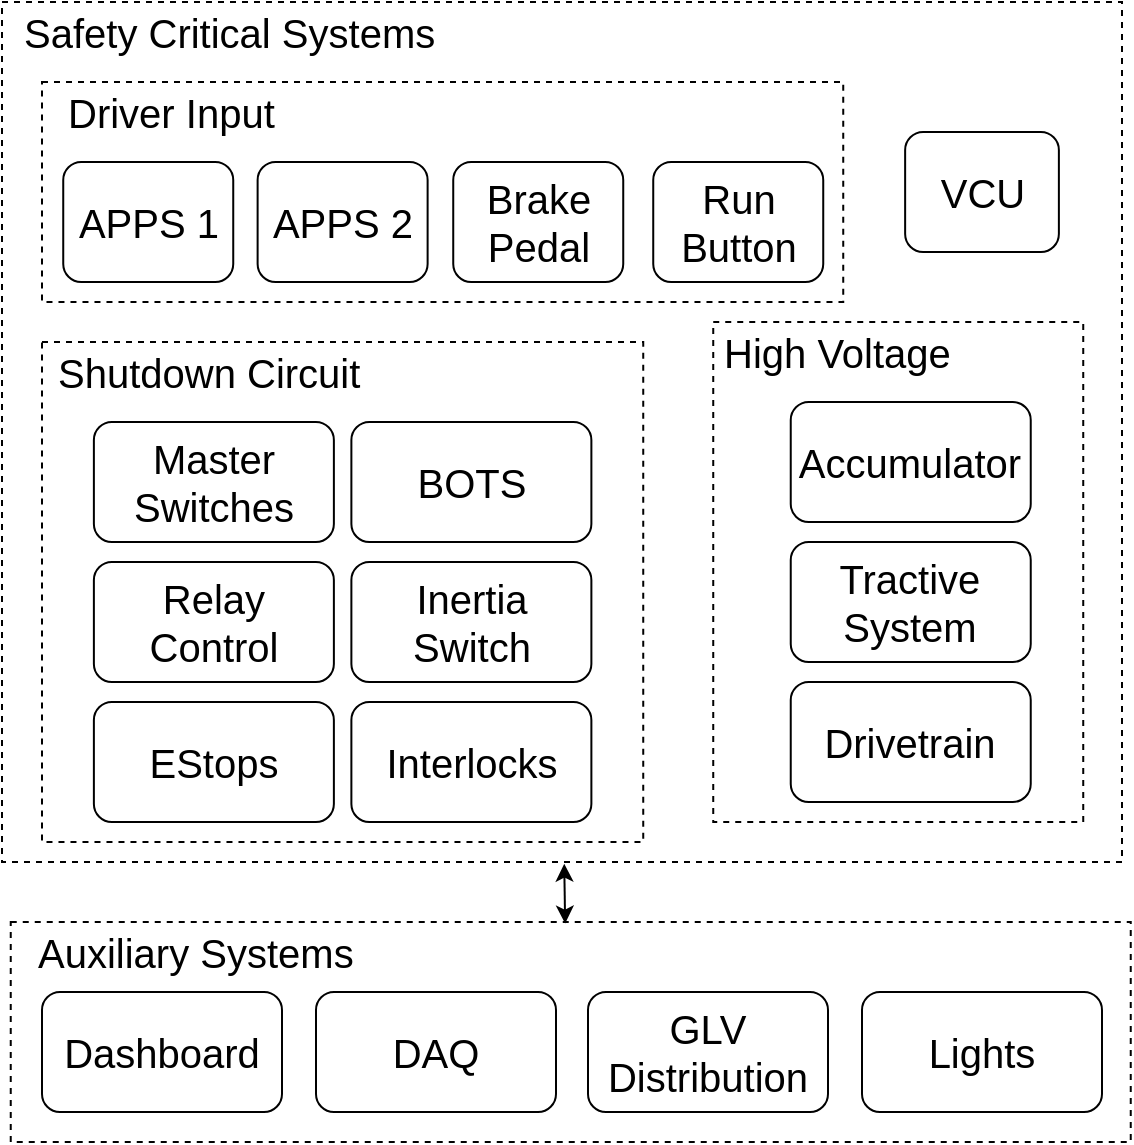 <mxfile version="20.6.0" type="github" pages="3">
  <diagram id="9Iz2JitJ7VRoUgazTb_r" name="High Level">
    <mxGraphModel dx="1497" dy="792" grid="1" gridSize="10" guides="1" tooltips="1" connect="1" arrows="1" fold="1" page="1" pageScale="1" pageWidth="850" pageHeight="1100" math="0" shadow="0">
      <root>
        <mxCell id="0" />
        <mxCell id="1" parent="0" />
        <mxCell id="ONevh3QhUTRrqRP_tkAR-36" value="" style="verticalLabelPosition=bottom;verticalAlign=top;html=1;shape=mxgraph.basic.rect;fillColor2=none;strokeWidth=1;size=20;indent=5;dashed=1;" parent="1" vertex="1">
          <mxGeometry x="44.37" y="500" width="560" height="110" as="geometry" />
        </mxCell>
        <mxCell id="ONevh3QhUTRrqRP_tkAR-1" value="" style="verticalLabelPosition=bottom;verticalAlign=top;html=1;shape=mxgraph.basic.rect;fillColor2=none;strokeWidth=1;size=20;indent=5;dashed=1;" parent="1" vertex="1">
          <mxGeometry x="40" y="40" width="560" height="430" as="geometry" />
        </mxCell>
        <mxCell id="ONevh3QhUTRrqRP_tkAR-43" value="" style="rounded=0;whiteSpace=wrap;html=1;fontSize=20;dashed=1;" parent="1" vertex="1">
          <mxGeometry x="395.62" y="200" width="185" height="250" as="geometry" />
        </mxCell>
        <mxCell id="ONevh3QhUTRrqRP_tkAR-2" value="&lt;div&gt;Safety Critical Systems&lt;/div&gt;" style="text;html=1;strokeColor=none;fillColor=none;align=left;verticalAlign=middle;whiteSpace=wrap;rounded=0;fontSize=20;" parent="1" vertex="1">
          <mxGeometry x="49.38" y="40" width="340" height="30" as="geometry" />
        </mxCell>
        <mxCell id="ONevh3QhUTRrqRP_tkAR-3" value="Drivetrain" style="rounded=1;whiteSpace=wrap;html=1;fontSize=20;" parent="1" vertex="1">
          <mxGeometry x="434.37" y="380" width="120" height="60" as="geometry" />
        </mxCell>
        <mxCell id="ONevh3QhUTRrqRP_tkAR-5" value="" style="rounded=0;whiteSpace=wrap;html=1;fontSize=20;dashed=1;" parent="1" vertex="1">
          <mxGeometry x="60" y="80" width="400.62" height="110" as="geometry" />
        </mxCell>
        <mxCell id="ONevh3QhUTRrqRP_tkAR-6" value="&lt;div&gt;Driver Input&lt;br&gt;&lt;/div&gt;" style="text;html=1;strokeColor=none;fillColor=none;align=left;verticalAlign=middle;whiteSpace=wrap;rounded=0;dashed=1;fontSize=20;" parent="1" vertex="1">
          <mxGeometry x="70.62" y="80" width="120" height="30" as="geometry" />
        </mxCell>
        <mxCell id="ONevh3QhUTRrqRP_tkAR-7" value="&lt;div&gt;APPS 1&lt;/div&gt;" style="rounded=1;whiteSpace=wrap;html=1;fontSize=20;" parent="1" vertex="1">
          <mxGeometry x="70.62" y="120" width="85" height="60" as="geometry" />
        </mxCell>
        <mxCell id="ONevh3QhUTRrqRP_tkAR-8" value="&lt;div&gt;APPS 2&lt;/div&gt;" style="rounded=1;whiteSpace=wrap;html=1;fontSize=20;" parent="1" vertex="1">
          <mxGeometry x="167.81" y="120" width="85" height="60" as="geometry" />
        </mxCell>
        <mxCell id="ONevh3QhUTRrqRP_tkAR-9" value="Brake Pedal" style="rounded=1;whiteSpace=wrap;html=1;fontSize=20;" parent="1" vertex="1">
          <mxGeometry x="265.62" y="120" width="85" height="60" as="geometry" />
        </mxCell>
        <mxCell id="ONevh3QhUTRrqRP_tkAR-10" value="" style="rounded=0;whiteSpace=wrap;html=1;fontSize=20;dashed=1;" parent="1" vertex="1">
          <mxGeometry x="60" y="210" width="300.62" height="250" as="geometry" />
        </mxCell>
        <mxCell id="ONevh3QhUTRrqRP_tkAR-11" value="&lt;div&gt;Accumulator&lt;/div&gt;" style="rounded=1;whiteSpace=wrap;html=1;fontSize=20;" parent="1" vertex="1">
          <mxGeometry x="434.37" y="240" width="120" height="60" as="geometry" />
        </mxCell>
        <mxCell id="ONevh3QhUTRrqRP_tkAR-15" value="Shutdown Circuit" style="text;html=1;strokeColor=none;fillColor=none;align=left;verticalAlign=middle;whiteSpace=wrap;rounded=0;fontSize=20;" parent="1" vertex="1">
          <mxGeometry x="66.25" y="210" width="185" height="30" as="geometry" />
        </mxCell>
        <mxCell id="ONevh3QhUTRrqRP_tkAR-19" value="BOTS" style="rounded=1;whiteSpace=wrap;html=1;fontSize=20;" parent="1" vertex="1">
          <mxGeometry x="214.69" y="250" width="120" height="60" as="geometry" />
        </mxCell>
        <mxCell id="ONevh3QhUTRrqRP_tkAR-22" value="&lt;div&gt;EStops&lt;/div&gt;" style="rounded=1;whiteSpace=wrap;html=1;fontSize=20;" parent="1" vertex="1">
          <mxGeometry x="85.94" y="390" width="120" height="60" as="geometry" />
        </mxCell>
        <mxCell id="ONevh3QhUTRrqRP_tkAR-23" value="&lt;div&gt;Master&lt;/div&gt;&lt;div&gt;Switches&lt;/div&gt;" style="rounded=1;whiteSpace=wrap;html=1;fontSize=20;" parent="1" vertex="1">
          <mxGeometry x="85.94" y="250" width="120" height="60" as="geometry" />
        </mxCell>
        <mxCell id="ONevh3QhUTRrqRP_tkAR-24" value="Tractive System" style="rounded=1;whiteSpace=wrap;html=1;fontSize=20;" parent="1" vertex="1">
          <mxGeometry x="434.37" y="310" width="120" height="60" as="geometry" />
        </mxCell>
        <mxCell id="ONevh3QhUTRrqRP_tkAR-27" value="Dashboard" style="rounded=1;whiteSpace=wrap;html=1;fontSize=20;" parent="1" vertex="1">
          <mxGeometry x="60" y="535" width="120" height="60" as="geometry" />
        </mxCell>
        <mxCell id="ONevh3QhUTRrqRP_tkAR-28" value="&lt;div&gt;DAQ&lt;/div&gt;" style="rounded=1;whiteSpace=wrap;html=1;fontSize=20;" parent="1" vertex="1">
          <mxGeometry x="197" y="535" width="120" height="60" as="geometry" />
        </mxCell>
        <mxCell id="ONevh3QhUTRrqRP_tkAR-29" value="&lt;div&gt;Relay&lt;/div&gt;&lt;div&gt;Control&lt;br&gt;&lt;/div&gt;" style="rounded=1;whiteSpace=wrap;html=1;strokeColor=#000000;fontSize=20;" parent="1" vertex="1">
          <mxGeometry x="85.94" y="320" width="120" height="60" as="geometry" />
        </mxCell>
        <mxCell id="ONevh3QhUTRrqRP_tkAR-34" value="&lt;div&gt;Inertia&lt;/div&gt;&lt;div&gt;Switch&lt;br&gt;&lt;/div&gt;" style="rounded=1;whiteSpace=wrap;html=1;strokeColor=#000000;fontSize=20;" parent="1" vertex="1">
          <mxGeometry x="214.69" y="320" width="120" height="60" as="geometry" />
        </mxCell>
        <mxCell id="ONevh3QhUTRrqRP_tkAR-35" value="Run Button" style="rounded=1;whiteSpace=wrap;html=1;fontSize=20;" parent="1" vertex="1">
          <mxGeometry x="365.62" y="120" width="85" height="60" as="geometry" />
        </mxCell>
        <mxCell id="ONevh3QhUTRrqRP_tkAR-38" value="Auxiliary Systems" style="text;html=1;strokeColor=none;fillColor=none;align=left;verticalAlign=middle;whiteSpace=wrap;rounded=0;fontSize=20;" parent="1" vertex="1">
          <mxGeometry x="55.62" y="500" width="340" height="30" as="geometry" />
        </mxCell>
        <mxCell id="ONevh3QhUTRrqRP_tkAR-39" value="" style="endArrow=classic;startArrow=classic;html=1;fontSize=20;curved=1;exitX=0.495;exitY=0.007;exitDx=0;exitDy=0;exitPerimeter=0;entryX=0.502;entryY=1.002;entryDx=0;entryDy=0;entryPerimeter=0;" parent="1" source="ONevh3QhUTRrqRP_tkAR-36" target="ONevh3QhUTRrqRP_tkAR-1" edge="1">
          <mxGeometry width="50" height="50" relative="1" as="geometry">
            <mxPoint x="280" y="470" as="sourcePoint" />
            <mxPoint x="330" y="420" as="targetPoint" />
          </mxGeometry>
        </mxCell>
        <mxCell id="ONevh3QhUTRrqRP_tkAR-40" value="GLV Distribution" style="rounded=1;whiteSpace=wrap;html=1;fontSize=20;" parent="1" vertex="1">
          <mxGeometry x="333" y="535" width="120" height="60" as="geometry" />
        </mxCell>
        <mxCell id="ONevh3QhUTRrqRP_tkAR-45" value="High Voltage" style="text;html=1;strokeColor=none;fillColor=none;align=left;verticalAlign=middle;whiteSpace=wrap;rounded=0;fontSize=20;" parent="1" vertex="1">
          <mxGeometry x="399.37" y="200" width="185" height="30" as="geometry" />
        </mxCell>
        <mxCell id="ONevh3QhUTRrqRP_tkAR-4" value="&lt;div&gt;VCU&lt;/div&gt;" style="rounded=1;whiteSpace=wrap;html=1;fontSize=20;" parent="1" vertex="1">
          <mxGeometry x="491.57" y="105" width="76.87" height="60" as="geometry" />
        </mxCell>
        <mxCell id="ONevh3QhUTRrqRP_tkAR-49" value="Interlocks" style="rounded=1;whiteSpace=wrap;html=1;strokeColor=#000000;fontSize=20;" parent="1" vertex="1">
          <mxGeometry x="214.69" y="390" width="120" height="60" as="geometry" />
        </mxCell>
        <mxCell id="Q0A8HcBJODPzJG3vyRWo-1" value="Lights" style="rounded=1;whiteSpace=wrap;html=1;fontSize=20;" vertex="1" parent="1">
          <mxGeometry x="470" y="535" width="120" height="60" as="geometry" />
        </mxCell>
      </root>
    </mxGraphModel>
  </diagram>
  <diagram id="HexKnMdJTSTLcmLmq_Q6" name="High Voltage">
    <mxGraphModel dx="1778" dy="940" grid="1" gridSize="10" guides="1" tooltips="1" connect="1" arrows="1" fold="1" page="1" pageScale="1" pageWidth="850" pageHeight="1100" math="0" shadow="0">
      <root>
        <mxCell id="0" />
        <mxCell id="1" parent="0" />
        <mxCell id="xjIdUlYSyLXy0_RaLeCO-1" value="" style="rounded=0;whiteSpace=wrap;html=1;labelBackgroundColor=#;fontSize=20;" vertex="1" parent="1">
          <mxGeometry x="590" y="770" width="250" height="130" as="geometry" />
        </mxCell>
        <mxCell id="xjIdUlYSyLXy0_RaLeCO-2" value="" style="verticalLabelPosition=bottom;verticalAlign=top;html=1;shape=mxgraph.basic.rect;fillColor2=none;strokeWidth=1;size=20;indent=5;dashed=1;" vertex="1" parent="1">
          <mxGeometry x="38.75" y="40" width="801.25" height="700" as="geometry" />
        </mxCell>
        <mxCell id="xjIdUlYSyLXy0_RaLeCO-3" value="High Voltage Systems" style="text;html=1;strokeColor=none;fillColor=none;align=left;verticalAlign=middle;whiteSpace=wrap;rounded=0;fontSize=20;" vertex="1" parent="1">
          <mxGeometry x="50" y="40" width="340" height="30" as="geometry" />
        </mxCell>
        <mxCell id="xjIdUlYSyLXy0_RaLeCO-4" value="" style="rounded=0;whiteSpace=wrap;html=1;fontSize=20;dashed=1;" vertex="1" parent="1">
          <mxGeometry x="53.75" y="100" width="776.25" height="350" as="geometry" />
        </mxCell>
        <mxCell id="xjIdUlYSyLXy0_RaLeCO-5" value="Accumulator" style="text;html=1;strokeColor=none;fillColor=none;align=left;verticalAlign=middle;whiteSpace=wrap;rounded=0;fontSize=20;" vertex="1" parent="1">
          <mxGeometry x="60" y="100" width="185" height="30" as="geometry" />
        </mxCell>
        <mxCell id="xjIdUlYSyLXy0_RaLeCO-6" value="" style="rounded=0;whiteSpace=wrap;html=1;fontSize=20;dashed=1;" vertex="1" parent="1">
          <mxGeometry x="66.88" y="140" width="283.12" height="300" as="geometry" />
        </mxCell>
        <mxCell id="xjIdUlYSyLXy0_RaLeCO-7" value="" style="rounded=1;whiteSpace=wrap;html=1;fontSize=20;" vertex="1" parent="1">
          <mxGeometry x="73.44" y="170" width="120" height="210" as="geometry" />
        </mxCell>
        <mxCell id="xjIdUlYSyLXy0_RaLeCO-8" value="" style="rounded=1;whiteSpace=wrap;html=1;fontSize=20;" vertex="1" parent="1">
          <mxGeometry x="103.44" y="180" width="120" height="210" as="geometry" />
        </mxCell>
        <mxCell id="xjIdUlYSyLXy0_RaLeCO-9" value="" style="rounded=1;whiteSpace=wrap;html=1;fontSize=20;" vertex="1" parent="1">
          <mxGeometry x="131.88" y="190" width="120" height="210" as="geometry" />
        </mxCell>
        <mxCell id="xjIdUlYSyLXy0_RaLeCO-10" value="" style="rounded=1;whiteSpace=wrap;html=1;fontSize=20;" vertex="1" parent="1">
          <mxGeometry x="163.44" y="200" width="120" height="210" as="geometry" />
        </mxCell>
        <mxCell id="xjIdUlYSyLXy0_RaLeCO-11" value="" style="rounded=1;whiteSpace=wrap;html=1;fontSize=20;" vertex="1" parent="1">
          <mxGeometry x="193.44" y="210" width="120" height="210" as="geometry" />
        </mxCell>
        <mxCell id="xjIdUlYSyLXy0_RaLeCO-12" value="" style="rounded=1;whiteSpace=wrap;html=1;fontSize=20;" vertex="1" parent="1">
          <mxGeometry x="223.44" y="220" width="120" height="210" as="geometry" />
        </mxCell>
        <mxCell id="xjIdUlYSyLXy0_RaLeCO-13" value="&lt;div&gt;Voltages,&lt;/div&gt;&lt;div&gt;Temps,&lt;/div&gt;&lt;div&gt;Cells&lt;br&gt;&lt;/div&gt;" style="text;html=1;strokeColor=none;fillColor=none;align=center;verticalAlign=middle;whiteSpace=wrap;rounded=0;fontSize=20;" vertex="1" parent="1">
          <mxGeometry x="258.44" y="370" width="60" height="30" as="geometry" />
        </mxCell>
        <mxCell id="xjIdUlYSyLXy0_RaLeCO-14" value="Segments" style="text;html=1;strokeColor=none;fillColor=none;align=left;verticalAlign=middle;whiteSpace=wrap;rounded=0;fontSize=20;" vertex="1" parent="1">
          <mxGeometry x="70.94" y="140" width="185" height="30" as="geometry" />
        </mxCell>
        <mxCell id="xjIdUlYSyLXy0_RaLeCO-15" value="&lt;div&gt;Comms,&lt;/div&gt;&lt;div&gt;Cooling&lt;br&gt;&lt;/div&gt;" style="text;html=1;strokeColor=none;fillColor=none;align=center;verticalAlign=middle;whiteSpace=wrap;rounded=0;fontSize=20;" vertex="1" parent="1">
          <mxGeometry x="253.44" y="250" width="60" height="30" as="geometry" />
        </mxCell>
        <mxCell id="xjIdUlYSyLXy0_RaLeCO-16" value="" style="endArrow=none;html=1;rounded=0;fontSize=20;strokeColor=#0000FF;exitX=0.84;exitY=0.002;exitDx=0;exitDy=0;exitPerimeter=0;" edge="1" parent="1" source="xjIdUlYSyLXy0_RaLeCO-71">
          <mxGeometry width="50" height="50" relative="1" as="geometry">
            <mxPoint x="410" y="760" as="sourcePoint" />
            <mxPoint x="410" y="20" as="targetPoint" />
          </mxGeometry>
        </mxCell>
        <mxCell id="xjIdUlYSyLXy0_RaLeCO-17" value="" style="endArrow=none;html=1;rounded=0;fontSize=20;strokeColor=#0000FF;" edge="1" parent="1">
          <mxGeometry width="50" height="50" relative="1" as="geometry">
            <mxPoint x="810" y="884.37" as="sourcePoint" />
            <mxPoint x="730" y="884.37" as="targetPoint" />
          </mxGeometry>
        </mxCell>
        <mxCell id="xjIdUlYSyLXy0_RaLeCO-18" value="CANBus" style="text;html=1;strokeColor=none;fillColor=none;align=left;verticalAlign=middle;whiteSpace=wrap;rounded=0;labelBackgroundColor=#;fontSize=20;" vertex="1" parent="1">
          <mxGeometry x="610" y="870" width="60" height="30" as="geometry" />
        </mxCell>
        <mxCell id="xjIdUlYSyLXy0_RaLeCO-19" value="&lt;div align=&quot;left&quot;&gt;Legend&lt;/div&gt;" style="text;html=1;strokeColor=none;fillColor=none;align=left;verticalAlign=middle;whiteSpace=wrap;rounded=0;labelBackgroundColor=#;fontSize=20;" vertex="1" parent="1">
          <mxGeometry x="590" y="740" width="60" height="30" as="geometry" />
        </mxCell>
        <mxCell id="xjIdUlYSyLXy0_RaLeCO-20" value="" style="endArrow=classic;startArrow=classic;html=1;rounded=0;strokeColor=#0000FF;fontSize=20;exitX=1;exitY=0.25;exitDx=0;exitDy=0;" edge="1" parent="1" source="xjIdUlYSyLXy0_RaLeCO-12">
          <mxGeometry width="50" height="50" relative="1" as="geometry">
            <mxPoint x="350" y="610" as="sourcePoint" />
            <mxPoint x="410" y="273" as="targetPoint" />
          </mxGeometry>
        </mxCell>
        <mxCell id="xjIdUlYSyLXy0_RaLeCO-21" value="" style="endArrow=none;html=1;rounded=0;fontSize=20;strokeColor=#00FF00;" edge="1" parent="1">
          <mxGeometry width="50" height="50" relative="1" as="geometry">
            <mxPoint x="810" y="864.37" as="sourcePoint" />
            <mxPoint x="730" y="864.37" as="targetPoint" />
          </mxGeometry>
        </mxCell>
        <mxCell id="xjIdUlYSyLXy0_RaLeCO-22" value="GLV" style="text;html=1;strokeColor=none;fillColor=none;align=left;verticalAlign=middle;whiteSpace=wrap;rounded=0;labelBackgroundColor=#;fontSize=20;" vertex="1" parent="1">
          <mxGeometry x="610" y="850" width="60" height="30" as="geometry" />
        </mxCell>
        <mxCell id="xjIdUlYSyLXy0_RaLeCO-23" value="" style="endArrow=none;html=1;rounded=0;fontSize=20;strokeColor=#FF8000;" edge="1" parent="1">
          <mxGeometry width="50" height="50" relative="1" as="geometry">
            <mxPoint x="810" y="844.37" as="sourcePoint" />
            <mxPoint x="730" y="844.37" as="targetPoint" />
          </mxGeometry>
        </mxCell>
        <mxCell id="xjIdUlYSyLXy0_RaLeCO-24" value="HV" style="text;html=1;strokeColor=none;fillColor=none;align=left;verticalAlign=middle;whiteSpace=wrap;rounded=0;labelBackgroundColor=#;fontSize=20;" vertex="1" parent="1">
          <mxGeometry x="610" y="830" width="60" height="30" as="geometry" />
        </mxCell>
        <mxCell id="xjIdUlYSyLXy0_RaLeCO-25" value="" style="endArrow=none;html=1;rounded=0;fontSize=20;strokeColor=#000000;" edge="1" parent="1">
          <mxGeometry width="50" height="50" relative="1" as="geometry">
            <mxPoint x="810" y="804.67" as="sourcePoint" />
            <mxPoint x="730" y="804.67" as="targetPoint" />
          </mxGeometry>
        </mxCell>
        <mxCell id="xjIdUlYSyLXy0_RaLeCO-26" value="&lt;div&gt;Analog/&lt;/div&gt;&lt;div&gt;Digital&lt;/div&gt;" style="text;html=1;strokeColor=none;fillColor=none;align=left;verticalAlign=middle;whiteSpace=wrap;rounded=0;labelBackgroundColor=#;fontSize=20;" vertex="1" parent="1">
          <mxGeometry x="610" y="790" width="60" height="30" as="geometry" />
        </mxCell>
        <mxCell id="xjIdUlYSyLXy0_RaLeCO-27" value="" style="endArrow=none;html=1;rounded=0;fontSize=20;strokeColor=#00FF00;exitX=0.887;exitY=0.002;exitDx=0;exitDy=0;exitPerimeter=0;" edge="1" parent="1" source="xjIdUlYSyLXy0_RaLeCO-71">
          <mxGeometry width="50" height="50" relative="1" as="geometry">
            <mxPoint x="430" y="760" as="sourcePoint" />
            <mxPoint x="430" y="20" as="targetPoint" />
          </mxGeometry>
        </mxCell>
        <mxCell id="xjIdUlYSyLXy0_RaLeCO-28" value="" style="rounded=0;whiteSpace=wrap;html=1;fontSize=20;dashed=1;" vertex="1" parent="1">
          <mxGeometry x="470" y="240" width="350" height="190" as="geometry" />
        </mxCell>
        <mxCell id="xjIdUlYSyLXy0_RaLeCO-29" value="&lt;div&gt;HV Enclosure&lt;/div&gt;" style="text;html=1;strokeColor=none;fillColor=none;align=left;verticalAlign=middle;whiteSpace=wrap;rounded=0;fontSize=20;" vertex="1" parent="1">
          <mxGeometry x="476.56" y="241" width="185" height="30" as="geometry" />
        </mxCell>
        <mxCell id="xjIdUlYSyLXy0_RaLeCO-30" value="" style="rounded=0;whiteSpace=wrap;html=1;fontSize=20;dashed=1;" vertex="1" parent="1">
          <mxGeometry x="470" y="120" width="350" height="110" as="geometry" />
        </mxCell>
        <mxCell id="xjIdUlYSyLXy0_RaLeCO-31" value="Control Systems" style="text;html=1;strokeColor=none;fillColor=none;align=left;verticalAlign=middle;whiteSpace=wrap;rounded=0;fontSize=20;" vertex="1" parent="1">
          <mxGeometry x="476.56" y="120" width="185" height="30" as="geometry" />
        </mxCell>
        <mxCell id="xjIdUlYSyLXy0_RaLeCO-32" value="" style="endArrow=none;html=1;rounded=0;fontSize=20;strokeColor=#FF8000;entryX=1;entryY=0.75;entryDx=0;entryDy=0;exitX=-0.002;exitY=0.719;exitDx=0;exitDy=0;exitPerimeter=0;" edge="1" parent="1" source="xjIdUlYSyLXy0_RaLeCO-28" target="xjIdUlYSyLXy0_RaLeCO-12">
          <mxGeometry width="50" height="50" relative="1" as="geometry">
            <mxPoint x="580" y="690.0" as="sourcePoint" />
            <mxPoint x="500" y="690.0" as="targetPoint" />
          </mxGeometry>
        </mxCell>
        <mxCell id="xjIdUlYSyLXy0_RaLeCO-33" value="Connector" style="rounded=1;whiteSpace=wrap;html=1;labelBackgroundColor=#;fontSize=20;" vertex="1" parent="1">
          <mxGeometry x="585" y="410" width="120" height="61" as="geometry" />
        </mxCell>
        <mxCell id="xjIdUlYSyLXy0_RaLeCO-34" value="&lt;div&gt;AIRS&lt;/div&gt;" style="rounded=1;whiteSpace=wrap;html=1;labelBackgroundColor=#;fontSize=20;" vertex="1" parent="1">
          <mxGeometry x="504.53" y="289.5" width="120" height="50" as="geometry" />
        </mxCell>
        <mxCell id="xjIdUlYSyLXy0_RaLeCO-35" value="IMD" style="rounded=1;whiteSpace=wrap;html=1;labelBackgroundColor=#;fontSize=20;" vertex="1" parent="1">
          <mxGeometry x="640" y="185" width="70" height="95" as="geometry" />
        </mxCell>
        <mxCell id="xjIdUlYSyLXy0_RaLeCO-36" value="" style="endArrow=none;html=1;rounded=0;fontSize=20;strokeColor=#00FF00;entryX=1;entryY=0.203;entryDx=0;entryDy=0;entryPerimeter=0;" edge="1" parent="1" target="xjIdUlYSyLXy0_RaLeCO-12">
          <mxGeometry width="50" height="50" relative="1" as="geometry">
            <mxPoint x="430" y="263" as="sourcePoint" />
            <mxPoint x="343.44" y="264.23" as="targetPoint" />
          </mxGeometry>
        </mxCell>
        <mxCell id="xjIdUlYSyLXy0_RaLeCO-37" value="" style="endArrow=none;html=1;rounded=0;fontSize=20;strokeColor=#00FF00;exitX=-0.001;exitY=0.473;exitDx=0;exitDy=0;exitPerimeter=0;" edge="1" parent="1" source="xjIdUlYSyLXy0_RaLeCO-30">
          <mxGeometry width="50" height="50" relative="1" as="geometry">
            <mxPoint x="505" y="199.23" as="sourcePoint" />
            <mxPoint x="430" y="172" as="targetPoint" />
          </mxGeometry>
        </mxCell>
        <mxCell id="xjIdUlYSyLXy0_RaLeCO-38" value="&lt;div&gt;TSAL&lt;/div&gt;" style="rounded=1;whiteSpace=wrap;html=1;labelBackgroundColor=#;fontSize=20;" vertex="1" parent="1">
          <mxGeometry x="720" y="185" width="80" height="95" as="geometry" />
        </mxCell>
        <mxCell id="xjIdUlYSyLXy0_RaLeCO-39" value="" style="endArrow=none;html=1;rounded=0;fontSize=20;strokeColor=#000000;entryX=0.864;entryY=-0.001;entryDx=0;entryDy=0;entryPerimeter=0;" edge="1" parent="1" target="xjIdUlYSyLXy0_RaLeCO-71">
          <mxGeometry width="50" height="50" relative="1" as="geometry">
            <mxPoint x="420" y="20" as="sourcePoint" />
            <mxPoint x="420" y="760" as="targetPoint" />
          </mxGeometry>
        </mxCell>
        <mxCell id="xjIdUlYSyLXy0_RaLeCO-40" value="Precharge" style="rounded=1;whiteSpace=wrap;html=1;labelBackgroundColor=#;fontSize=20;" vertex="1" parent="1">
          <mxGeometry x="665.47" y="290.5" width="120" height="49" as="geometry" />
        </mxCell>
        <mxCell id="xjIdUlYSyLXy0_RaLeCO-41" value="BMS Boss" style="rounded=1;whiteSpace=wrap;html=1;labelBackgroundColor=#;fontSize=20;" vertex="1" parent="1">
          <mxGeometry x="490" y="160" width="140" height="60" as="geometry" />
        </mxCell>
        <mxCell id="xjIdUlYSyLXy0_RaLeCO-42" value="" style="endArrow=classic;startArrow=classic;html=1;rounded=0;strokeColor=#0000FF;fontSize=20;entryX=0;entryY=0.727;entryDx=0;entryDy=0;entryPerimeter=0;" edge="1" parent="1" target="xjIdUlYSyLXy0_RaLeCO-30">
          <mxGeometry width="50" height="50" relative="1" as="geometry">
            <mxPoint x="410" y="200" as="sourcePoint" />
            <mxPoint x="420" y="283" as="targetPoint" />
          </mxGeometry>
        </mxCell>
        <mxCell id="xjIdUlYSyLXy0_RaLeCO-43" value="" style="endArrow=classic;startArrow=classic;html=1;rounded=0;strokeColor=#000000;fontSize=20;" edge="1" parent="1">
          <mxGeometry width="50" height="50" relative="1" as="geometry">
            <mxPoint x="420" y="184.82" as="sourcePoint" />
            <mxPoint x="470" y="184.82" as="targetPoint" />
          </mxGeometry>
        </mxCell>
        <mxCell id="xjIdUlYSyLXy0_RaLeCO-44" value="" style="endArrow=classic;startArrow=classic;html=1;rounded=0;strokeColor=#000000;fontSize=20;" edge="1" parent="1">
          <mxGeometry width="50" height="50" relative="1" as="geometry">
            <mxPoint x="420" y="289.5" as="sourcePoint" />
            <mxPoint x="470" y="289.5" as="targetPoint" />
          </mxGeometry>
        </mxCell>
        <mxCell id="xjIdUlYSyLXy0_RaLeCO-45" value="Fuse" style="rounded=1;whiteSpace=wrap;html=1;labelBackgroundColor=#;fontSize=20;" vertex="1" parent="1">
          <mxGeometry x="504.53" y="350" width="120" height="50" as="geometry" />
        </mxCell>
        <mxCell id="xjIdUlYSyLXy0_RaLeCO-46" value="&lt;div&gt;Current&lt;/div&gt;&lt;div&gt;Sensor&lt;br&gt;&lt;/div&gt;" style="rounded=1;whiteSpace=wrap;html=1;labelBackgroundColor=#;fontSize=20;" vertex="1" parent="1">
          <mxGeometry x="665.47" y="350" width="120" height="49" as="geometry" />
        </mxCell>
        <mxCell id="xjIdUlYSyLXy0_RaLeCO-47" value="" style="rounded=0;whiteSpace=wrap;html=1;fontSize=20;dashed=1;" vertex="1" parent="1">
          <mxGeometry x="470" y="501" width="350" height="229" as="geometry" />
        </mxCell>
        <mxCell id="xjIdUlYSyLXy0_RaLeCO-48" value="Tractive System" style="text;html=1;strokeColor=none;fillColor=none;align=left;verticalAlign=middle;whiteSpace=wrap;rounded=0;fontSize=20;" vertex="1" parent="1">
          <mxGeometry x="476.56" y="501" width="185" height="30" as="geometry" />
        </mxCell>
        <mxCell id="xjIdUlYSyLXy0_RaLeCO-49" value="" style="rounded=0;whiteSpace=wrap;html=1;fontSize=20;dashed=1;" vertex="1" parent="1">
          <mxGeometry x="60" y="509.5" width="311.56" height="210" as="geometry" />
        </mxCell>
        <mxCell id="xjIdUlYSyLXy0_RaLeCO-50" value="Drivetrain" style="text;html=1;strokeColor=none;fillColor=none;align=left;verticalAlign=middle;whiteSpace=wrap;rounded=0;fontSize=20;" vertex="1" parent="1">
          <mxGeometry x="66.88" y="510.5" width="185" height="30" as="geometry" />
        </mxCell>
        <mxCell id="xjIdUlYSyLXy0_RaLeCO-51" value="Cascadia PM100DXR" style="rounded=1;whiteSpace=wrap;html=1;labelBackgroundColor=#;fontSize=20;" vertex="1" parent="1">
          <mxGeometry x="70.94" y="549.5" width="289.06" height="60" as="geometry" />
        </mxCell>
        <mxCell id="xjIdUlYSyLXy0_RaLeCO-52" value="Emrax 208M" style="rounded=1;whiteSpace=wrap;html=1;labelBackgroundColor=#;fontSize=20;" vertex="1" parent="1">
          <mxGeometry x="70.94" y="649.5" width="289.06" height="60" as="geometry" />
        </mxCell>
        <mxCell id="xjIdUlYSyLXy0_RaLeCO-53" value="" style="endArrow=none;html=1;rounded=0;fontSize=20;strokeColor=#FF8000;entryX=0.5;entryY=1;entryDx=0;entryDy=0;exitX=0.5;exitY=0;exitDx=0;exitDy=0;" edge="1" parent="1" source="xjIdUlYSyLXy0_RaLeCO-52" target="xjIdUlYSyLXy0_RaLeCO-51">
          <mxGeometry width="50" height="50" relative="1" as="geometry">
            <mxPoint x="293.44" y="629.5" as="sourcePoint" />
            <mxPoint x="213.44" y="629.5" as="targetPoint" />
          </mxGeometry>
        </mxCell>
        <mxCell id="xjIdUlYSyLXy0_RaLeCO-54" value="" style="endArrow=none;html=1;rounded=0;fontSize=20;strokeColor=#FF8000;entryX=0.25;entryY=1;entryDx=0;entryDy=0;exitX=0.25;exitY=0;exitDx=0;exitDy=0;" edge="1" parent="1" source="xjIdUlYSyLXy0_RaLeCO-52" target="xjIdUlYSyLXy0_RaLeCO-51">
          <mxGeometry width="50" height="50" relative="1" as="geometry">
            <mxPoint x="152.2" y="649.5" as="sourcePoint" />
            <mxPoint x="152.2" y="609.5" as="targetPoint" />
          </mxGeometry>
        </mxCell>
        <mxCell id="xjIdUlYSyLXy0_RaLeCO-55" value="" style="endArrow=none;html=1;rounded=0;fontSize=20;strokeColor=#000000;exitX=0.938;exitY=0.008;exitDx=0;exitDy=0;exitPerimeter=0;" edge="1" parent="1" source="xjIdUlYSyLXy0_RaLeCO-52">
          <mxGeometry width="50" height="50" relative="1" as="geometry">
            <mxPoint x="371.56" y="789.5" as="sourcePoint" />
            <mxPoint x="342.0" y="609.5" as="targetPoint" />
          </mxGeometry>
        </mxCell>
        <mxCell id="xjIdUlYSyLXy0_RaLeCO-56" value="" style="endArrow=none;html=1;rounded=0;fontSize=20;strokeColor=#FF8000;entryX=0.75;entryY=1;entryDx=0;entryDy=0;exitX=0.75;exitY=0;exitDx=0;exitDy=0;" edge="1" parent="1" source="xjIdUlYSyLXy0_RaLeCO-52" target="xjIdUlYSyLXy0_RaLeCO-51">
          <mxGeometry width="50" height="50" relative="1" as="geometry">
            <mxPoint x="225.47" y="659.5" as="sourcePoint" />
            <mxPoint x="225.47" y="619.5" as="targetPoint" />
          </mxGeometry>
        </mxCell>
        <mxCell id="xjIdUlYSyLXy0_RaLeCO-57" value="" style="endArrow=classic;startArrow=classic;html=1;rounded=0;strokeColor=#0000FF;fontSize=20;exitX=1;exitY=0.5;exitDx=0;exitDy=0;" edge="1" parent="1" source="xjIdUlYSyLXy0_RaLeCO-51">
          <mxGeometry width="50" height="50" relative="1" as="geometry">
            <mxPoint x="353.44" y="322.0" as="sourcePoint" />
            <mxPoint x="410" y="579.5" as="targetPoint" />
          </mxGeometry>
        </mxCell>
        <mxCell id="xjIdUlYSyLXy0_RaLeCO-58" value="" style="endArrow=none;html=1;rounded=0;fontSize=20;strokeColor=#FF8000;entryX=1;entryY=0.25;entryDx=0;entryDy=0;" edge="1" parent="1" target="xjIdUlYSyLXy0_RaLeCO-51">
          <mxGeometry width="50" height="50" relative="1" as="geometry">
            <mxPoint x="470" y="564.5" as="sourcePoint" />
            <mxPoint x="353.44" y="427" as="targetPoint" />
          </mxGeometry>
        </mxCell>
        <mxCell id="xjIdUlYSyLXy0_RaLeCO-59" value="" style="endArrow=none;html=1;rounded=0;fontSize=20;strokeColor=#FF8000;entryX=0.5;entryY=1;entryDx=0;entryDy=0;exitX=0.5;exitY=0;exitDx=0;exitDy=0;" edge="1" parent="1" source="xjIdUlYSyLXy0_RaLeCO-47" target="xjIdUlYSyLXy0_RaLeCO-33">
          <mxGeometry width="50" height="50" relative="1" as="geometry">
            <mxPoint x="479.65" y="535.2" as="sourcePoint" />
            <mxPoint x="370" y="535.0" as="targetPoint" />
          </mxGeometry>
        </mxCell>
        <mxCell id="xjIdUlYSyLXy0_RaLeCO-60" value="HVD" style="rounded=1;whiteSpace=wrap;html=1;labelBackgroundColor=#;fontSize=20;" vertex="1" parent="1">
          <mxGeometry x="499.53" y="540" width="120" height="50" as="geometry" />
        </mxCell>
        <mxCell id="xjIdUlYSyLXy0_RaLeCO-61" value="&lt;div&gt;BSPD&lt;/div&gt;&lt;div&gt;&lt;br&gt;&lt;/div&gt;&lt;div&gt;&lt;br&gt;&lt;/div&gt;&lt;div&gt;&lt;br&gt;&lt;/div&gt;" style="rounded=1;whiteSpace=wrap;html=1;labelBackgroundColor=#;fontSize=20;" vertex="1" parent="1">
          <mxGeometry x="645.47" y="540" width="150" height="110" as="geometry" />
        </mxCell>
        <mxCell id="xjIdUlYSyLXy0_RaLeCO-62" value="Discharge" style="rounded=1;whiteSpace=wrap;html=1;labelBackgroundColor=#;fontSize=20;" vertex="1" parent="1">
          <mxGeometry x="499.53" y="600.5" width="120" height="50" as="geometry" />
        </mxCell>
        <mxCell id="xjIdUlYSyLXy0_RaLeCO-63" value="&lt;div&gt;Current&lt;/div&gt;&lt;div&gt;Sensor&lt;br&gt;&lt;/div&gt;" style="rounded=1;whiteSpace=wrap;html=1;labelBackgroundColor=#;fontSize=20;" vertex="1" parent="1">
          <mxGeometry x="661.56" y="590" width="120" height="49" as="geometry" />
        </mxCell>
        <mxCell id="xjIdUlYSyLXy0_RaLeCO-64" value="Energy Meter" style="rounded=1;whiteSpace=wrap;html=1;labelBackgroundColor=#;fontSize=20;" vertex="1" parent="1">
          <mxGeometry x="660.47" y="660" width="120" height="60" as="geometry" />
        </mxCell>
        <mxCell id="xjIdUlYSyLXy0_RaLeCO-65" value="TSMP" style="rounded=1;whiteSpace=wrap;html=1;labelBackgroundColor=#;fontSize=20;" vertex="1" parent="1">
          <mxGeometry x="499.53" y="665" width="120" height="50" as="geometry" />
        </mxCell>
        <mxCell id="xjIdUlYSyLXy0_RaLeCO-66" value="" style="endArrow=classic;startArrow=classic;html=1;rounded=0;strokeColor=#000000;fontSize=20;entryX=-0.002;entryY=0.389;entryDx=0;entryDy=0;entryPerimeter=0;" edge="1" parent="1" target="xjIdUlYSyLXy0_RaLeCO-47">
          <mxGeometry width="50" height="50" relative="1" as="geometry">
            <mxPoint x="420" y="590" as="sourcePoint" />
            <mxPoint x="466.87" y="548.32" as="targetPoint" />
          </mxGeometry>
        </mxCell>
        <mxCell id="xjIdUlYSyLXy0_RaLeCO-67" value="" style="endArrow=none;html=1;rounded=0;fontSize=20;strokeColor=#00FF00;exitX=-0.001;exitY=0.473;exitDx=0;exitDy=0;exitPerimeter=0;" edge="1" parent="1">
          <mxGeometry width="50" height="50" relative="1" as="geometry">
            <mxPoint x="470" y="279.36" as="sourcePoint" />
            <mxPoint x="430.35" y="279.33" as="targetPoint" />
          </mxGeometry>
        </mxCell>
        <mxCell id="xjIdUlYSyLXy0_RaLeCO-68" value="" style="endArrow=none;html=1;rounded=0;fontSize=20;strokeColor=#00FF00;entryX=1;entryY=0.203;entryDx=0;entryDy=0;entryPerimeter=0;" edge="1" parent="1">
          <mxGeometry width="50" height="50" relative="1" as="geometry">
            <mxPoint x="430" y="570" as="sourcePoint" />
            <mxPoint x="360" y="570" as="targetPoint" />
          </mxGeometry>
        </mxCell>
        <mxCell id="xjIdUlYSyLXy0_RaLeCO-69" value="" style="endArrow=classic;startArrow=classic;html=1;rounded=0;strokeColor=#0000FF;fontSize=20;exitX=1;exitY=0.5;exitDx=0;exitDy=0;entryX=-0.001;entryY=0.34;entryDx=0;entryDy=0;entryPerimeter=0;" edge="1" parent="1" target="xjIdUlYSyLXy0_RaLeCO-47">
          <mxGeometry width="50" height="50" relative="1" as="geometry">
            <mxPoint x="410" y="579.22" as="sourcePoint" />
            <mxPoint x="460" y="579.22" as="targetPoint" />
          </mxGeometry>
        </mxCell>
        <mxCell id="xjIdUlYSyLXy0_RaLeCO-70" value="1.5kV Galvanic Isolation" style="rounded=0;whiteSpace=wrap;html=1;labelBackgroundColor=none;fontSize=20;fillColor=#D1D1D1;" vertex="1" parent="1">
          <mxGeometry x="66.88" y="310" width="283.12" height="30" as="geometry" />
        </mxCell>
        <mxCell id="xjIdUlYSyLXy0_RaLeCO-71" value="" style="rounded=0;whiteSpace=wrap;html=1;fontSize=20;dashed=1;" vertex="1" parent="1">
          <mxGeometry x="38.75" y="790" width="441.25" height="110" as="geometry" />
        </mxCell>
        <mxCell id="xjIdUlYSyLXy0_RaLeCO-72" value="&lt;div&gt;Externals&lt;/div&gt;" style="text;html=1;strokeColor=none;fillColor=none;align=left;verticalAlign=middle;whiteSpace=wrap;rounded=0;fontSize=20;" vertex="1" parent="1">
          <mxGeometry x="45.63" y="791" width="185" height="30" as="geometry" />
        </mxCell>
        <mxCell id="xjIdUlYSyLXy0_RaLeCO-73" value="&lt;div&gt;TSAL&lt;/div&gt;&lt;div&gt;Light&lt;br&gt;&lt;/div&gt;" style="rounded=1;whiteSpace=wrap;html=1;labelBackgroundColor=#;fontSize=20;" vertex="1" parent="1">
          <mxGeometry x="66.25" y="829" width="80" height="54" as="geometry" />
        </mxCell>
        <mxCell id="xjIdUlYSyLXy0_RaLeCO-74" value="Shutdown Circuit" style="rounded=1;whiteSpace=wrap;html=1;labelBackgroundColor=#;fontSize=20;" vertex="1" parent="1">
          <mxGeometry x="155.94" y="829" width="96.56" height="54" as="geometry" />
        </mxCell>
        <mxCell id="xjIdUlYSyLXy0_RaLeCO-75" value="VCU" style="rounded=1;whiteSpace=wrap;html=1;labelBackgroundColor=#;fontSize=20;" vertex="1" parent="1">
          <mxGeometry x="259.38" y="829" width="73.12" height="54" as="geometry" />
        </mxCell>
        <mxCell id="xjIdUlYSyLXy0_RaLeCO-76" value="Auxiliary Systems" style="rounded=1;whiteSpace=wrap;html=1;labelBackgroundColor=#;fontSize=20;" vertex="1" parent="1">
          <mxGeometry x="342.5" y="829" width="110" height="54" as="geometry" />
        </mxCell>
      </root>
    </mxGraphModel>
  </diagram>
  <diagram id="tlDFUTnHxD2fBGLQVjIH" name="BMS">
    <mxGraphModel dx="847" dy="1385" grid="1" gridSize="10" guides="1" tooltips="1" connect="1" arrows="1" fold="1" page="1" pageScale="1" pageWidth="850" pageHeight="1100" math="0" shadow="0">
      <root>
        <mxCell id="0" />
        <mxCell id="1" parent="0" />
      </root>
    </mxGraphModel>
  </diagram>
</mxfile>
